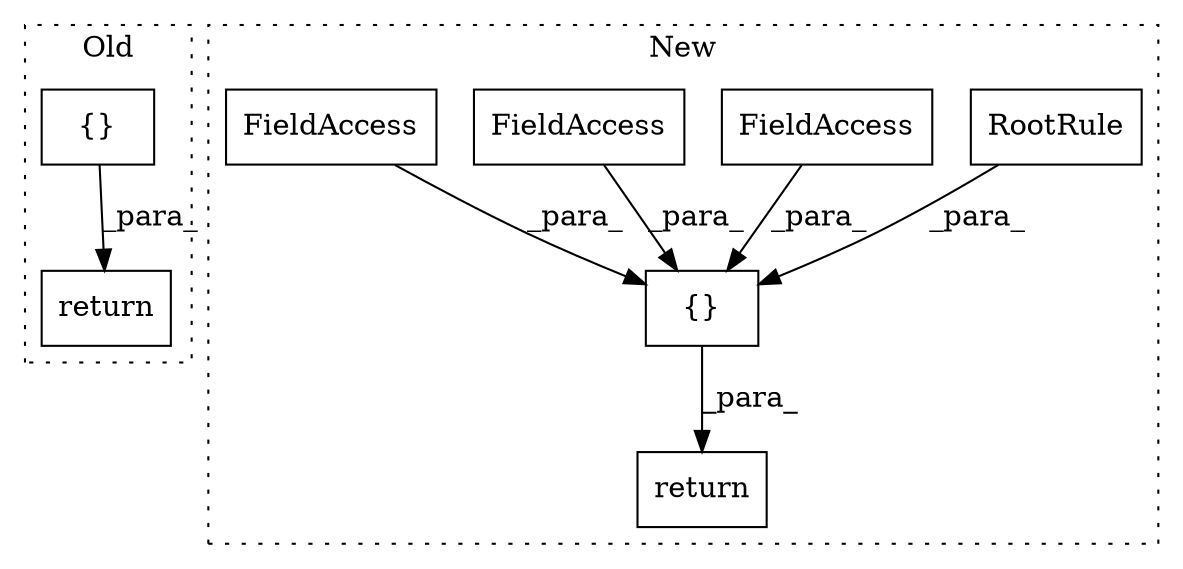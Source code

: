digraph G {
subgraph cluster0 {
1 [label="{}" a="4" s="1766,2061" l="1,1" shape="box"];
7 [label="return" a="41" s="1750" l="7" shape="box"];
label = "Old";
style="dotted";
}
subgraph cluster1 {
2 [label="RootRule" a="32" s="2132,2152" l="9,1" shape="box"];
3 [label="{}" a="4" s="2032,2410" l="1,-3" shape="box"];
4 [label="FieldAccess" a="22" s="2094" l="13" shape="box"];
5 [label="FieldAccess" a="22" s="2052" l="14" shape="box"];
6 [label="FieldAccess" a="22" s="2067" l="11" shape="box"];
8 [label="return" a="41" s="2016" l="7" shape="box"];
label = "New";
style="dotted";
}
1 -> 7 [label="_para_"];
2 -> 3 [label="_para_"];
3 -> 8 [label="_para_"];
4 -> 3 [label="_para_"];
5 -> 3 [label="_para_"];
6 -> 3 [label="_para_"];
}